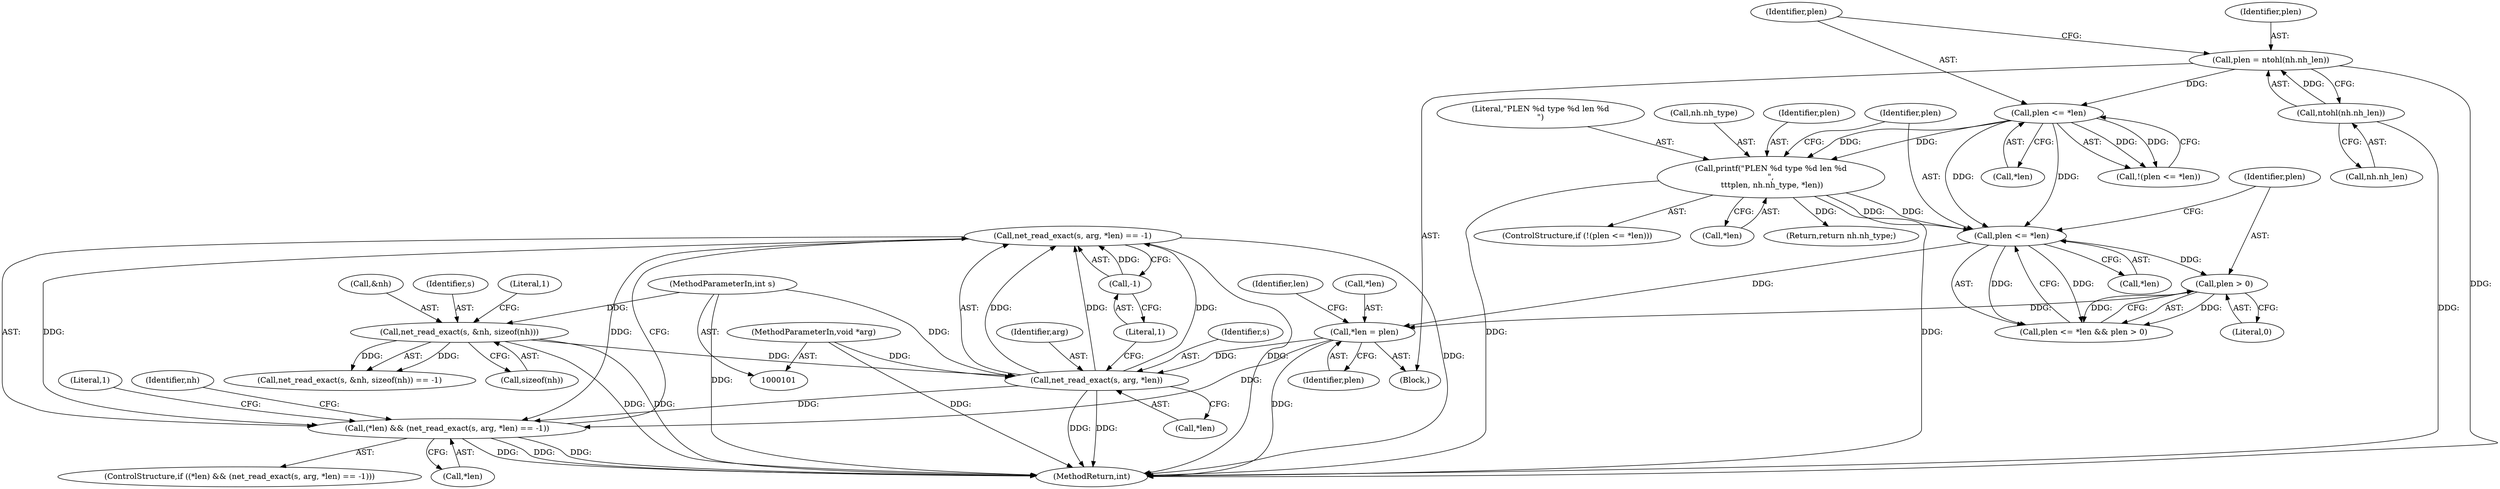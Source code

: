 digraph "0_aircrack-ng_88702a3ce4c28a973bf69023cd0312f412f6193e@API" {
"1000159" [label="(Call,net_read_exact(s, arg, *len) == -1)"];
"1000160" [label="(Call,net_read_exact(s, arg, *len))"];
"1000110" [label="(Call,net_read_exact(s, &nh, sizeof(nh)))"];
"1000102" [label="(MethodParameterIn,int s)"];
"1000103" [label="(MethodParameterIn,void *arg)"];
"1000151" [label="(Call,*len = plen)"];
"1000148" [label="(Call,plen > 0)"];
"1000144" [label="(Call,plen <= *len)"];
"1000134" [label="(Call,printf(\"PLEN %d type %d len %d\n\",\n \t\t\tplen, nh.nh_type, *len))"];
"1000130" [label="(Call,plen <= *len)"];
"1000122" [label="(Call,plen = ntohl(nh.nh_len))"];
"1000124" [label="(Call,ntohl(nh.nh_len))"];
"1000165" [label="(Call,-1)"];
"1000156" [label="(Call,(*len) && (net_read_exact(s, arg, *len) == -1))"];
"1000166" [label="(Literal,1)"];
"1000175" [label="(MethodReturn,int)"];
"1000128" [label="(ControlStructure,if (!(plen <= *len)))"];
"1000122" [label="(Call,plen = ntohl(nh.nh_len))"];
"1000151" [label="(Call,*len = plen)"];
"1000143" [label="(Call,plen <= *len && plen > 0)"];
"1000130" [label="(Call,plen <= *len)"];
"1000137" [label="(Call,nh.nh_type)"];
"1000155" [label="(ControlStructure,if ((*len) && (net_read_exact(s, arg, *len) == -1)))"];
"1000157" [label="(Call,*len)"];
"1000111" [label="(Identifier,s)"];
"1000109" [label="(Call,net_read_exact(s, &nh, sizeof(nh)) == -1)"];
"1000117" [label="(Literal,1)"];
"1000140" [label="(Call,*len)"];
"1000171" [label="(Return,return nh.nh_type;)"];
"1000165" [label="(Call,-1)"];
"1000110" [label="(Call,net_read_exact(s, &nh, sizeof(nh)))"];
"1000161" [label="(Identifier,s)"];
"1000156" [label="(Call,(*len) && (net_read_exact(s, arg, *len) == -1))"];
"1000136" [label="(Identifier,plen)"];
"1000148" [label="(Call,plen > 0)"];
"1000160" [label="(Call,net_read_exact(s, arg, *len))"];
"1000135" [label="(Literal,\"PLEN %d type %d len %d\n\")"];
"1000146" [label="(Call,*len)"];
"1000124" [label="(Call,ntohl(nh.nh_len))"];
"1000129" [label="(Call,!(plen <= *len))"];
"1000131" [label="(Identifier,plen)"];
"1000159" [label="(Call,net_read_exact(s, arg, *len) == -1)"];
"1000125" [label="(Call,nh.nh_len)"];
"1000162" [label="(Identifier,arg)"];
"1000112" [label="(Call,&nh)"];
"1000103" [label="(MethodParameterIn,void *arg)"];
"1000163" [label="(Call,*len)"];
"1000102" [label="(MethodParameterIn,int s)"];
"1000149" [label="(Identifier,plen)"];
"1000154" [label="(Identifier,plen)"];
"1000134" [label="(Call,printf(\"PLEN %d type %d len %d\n\",\n \t\t\tplen, nh.nh_type, *len))"];
"1000114" [label="(Call,sizeof(nh))"];
"1000152" [label="(Call,*len)"];
"1000132" [label="(Call,*len)"];
"1000170" [label="(Literal,1)"];
"1000145" [label="(Identifier,plen)"];
"1000173" [label="(Identifier,nh)"];
"1000105" [label="(Block,)"];
"1000150" [label="(Literal,0)"];
"1000158" [label="(Identifier,len)"];
"1000123" [label="(Identifier,plen)"];
"1000144" [label="(Call,plen <= *len)"];
"1000159" -> "1000156"  [label="AST: "];
"1000159" -> "1000165"  [label="CFG: "];
"1000160" -> "1000159"  [label="AST: "];
"1000165" -> "1000159"  [label="AST: "];
"1000156" -> "1000159"  [label="CFG: "];
"1000159" -> "1000175"  [label="DDG: "];
"1000159" -> "1000175"  [label="DDG: "];
"1000159" -> "1000156"  [label="DDG: "];
"1000159" -> "1000156"  [label="DDG: "];
"1000160" -> "1000159"  [label="DDG: "];
"1000160" -> "1000159"  [label="DDG: "];
"1000160" -> "1000159"  [label="DDG: "];
"1000165" -> "1000159"  [label="DDG: "];
"1000160" -> "1000163"  [label="CFG: "];
"1000161" -> "1000160"  [label="AST: "];
"1000162" -> "1000160"  [label="AST: "];
"1000163" -> "1000160"  [label="AST: "];
"1000166" -> "1000160"  [label="CFG: "];
"1000160" -> "1000175"  [label="DDG: "];
"1000160" -> "1000175"  [label="DDG: "];
"1000160" -> "1000156"  [label="DDG: "];
"1000110" -> "1000160"  [label="DDG: "];
"1000102" -> "1000160"  [label="DDG: "];
"1000103" -> "1000160"  [label="DDG: "];
"1000151" -> "1000160"  [label="DDG: "];
"1000110" -> "1000109"  [label="AST: "];
"1000110" -> "1000114"  [label="CFG: "];
"1000111" -> "1000110"  [label="AST: "];
"1000112" -> "1000110"  [label="AST: "];
"1000114" -> "1000110"  [label="AST: "];
"1000117" -> "1000110"  [label="CFG: "];
"1000110" -> "1000175"  [label="DDG: "];
"1000110" -> "1000175"  [label="DDG: "];
"1000110" -> "1000109"  [label="DDG: "];
"1000110" -> "1000109"  [label="DDG: "];
"1000102" -> "1000110"  [label="DDG: "];
"1000102" -> "1000101"  [label="AST: "];
"1000102" -> "1000175"  [label="DDG: "];
"1000103" -> "1000101"  [label="AST: "];
"1000103" -> "1000175"  [label="DDG: "];
"1000151" -> "1000105"  [label="AST: "];
"1000151" -> "1000154"  [label="CFG: "];
"1000152" -> "1000151"  [label="AST: "];
"1000154" -> "1000151"  [label="AST: "];
"1000158" -> "1000151"  [label="CFG: "];
"1000151" -> "1000175"  [label="DDG: "];
"1000148" -> "1000151"  [label="DDG: "];
"1000144" -> "1000151"  [label="DDG: "];
"1000151" -> "1000156"  [label="DDG: "];
"1000148" -> "1000143"  [label="AST: "];
"1000148" -> "1000150"  [label="CFG: "];
"1000149" -> "1000148"  [label="AST: "];
"1000150" -> "1000148"  [label="AST: "];
"1000143" -> "1000148"  [label="CFG: "];
"1000148" -> "1000143"  [label="DDG: "];
"1000148" -> "1000143"  [label="DDG: "];
"1000144" -> "1000148"  [label="DDG: "];
"1000144" -> "1000143"  [label="AST: "];
"1000144" -> "1000146"  [label="CFG: "];
"1000145" -> "1000144"  [label="AST: "];
"1000146" -> "1000144"  [label="AST: "];
"1000149" -> "1000144"  [label="CFG: "];
"1000143" -> "1000144"  [label="CFG: "];
"1000144" -> "1000143"  [label="DDG: "];
"1000144" -> "1000143"  [label="DDG: "];
"1000134" -> "1000144"  [label="DDG: "];
"1000134" -> "1000144"  [label="DDG: "];
"1000130" -> "1000144"  [label="DDG: "];
"1000130" -> "1000144"  [label="DDG: "];
"1000134" -> "1000128"  [label="AST: "];
"1000134" -> "1000140"  [label="CFG: "];
"1000135" -> "1000134"  [label="AST: "];
"1000136" -> "1000134"  [label="AST: "];
"1000137" -> "1000134"  [label="AST: "];
"1000140" -> "1000134"  [label="AST: "];
"1000145" -> "1000134"  [label="CFG: "];
"1000134" -> "1000175"  [label="DDG: "];
"1000134" -> "1000175"  [label="DDG: "];
"1000130" -> "1000134"  [label="DDG: "];
"1000130" -> "1000134"  [label="DDG: "];
"1000134" -> "1000171"  [label="DDG: "];
"1000130" -> "1000129"  [label="AST: "];
"1000130" -> "1000132"  [label="CFG: "];
"1000131" -> "1000130"  [label="AST: "];
"1000132" -> "1000130"  [label="AST: "];
"1000129" -> "1000130"  [label="CFG: "];
"1000130" -> "1000129"  [label="DDG: "];
"1000130" -> "1000129"  [label="DDG: "];
"1000122" -> "1000130"  [label="DDG: "];
"1000122" -> "1000105"  [label="AST: "];
"1000122" -> "1000124"  [label="CFG: "];
"1000123" -> "1000122"  [label="AST: "];
"1000124" -> "1000122"  [label="AST: "];
"1000131" -> "1000122"  [label="CFG: "];
"1000122" -> "1000175"  [label="DDG: "];
"1000124" -> "1000122"  [label="DDG: "];
"1000124" -> "1000125"  [label="CFG: "];
"1000125" -> "1000124"  [label="AST: "];
"1000124" -> "1000175"  [label="DDG: "];
"1000165" -> "1000166"  [label="CFG: "];
"1000166" -> "1000165"  [label="AST: "];
"1000156" -> "1000155"  [label="AST: "];
"1000156" -> "1000157"  [label="CFG: "];
"1000157" -> "1000156"  [label="AST: "];
"1000170" -> "1000156"  [label="CFG: "];
"1000173" -> "1000156"  [label="CFG: "];
"1000156" -> "1000175"  [label="DDG: "];
"1000156" -> "1000175"  [label="DDG: "];
"1000156" -> "1000175"  [label="DDG: "];
}
